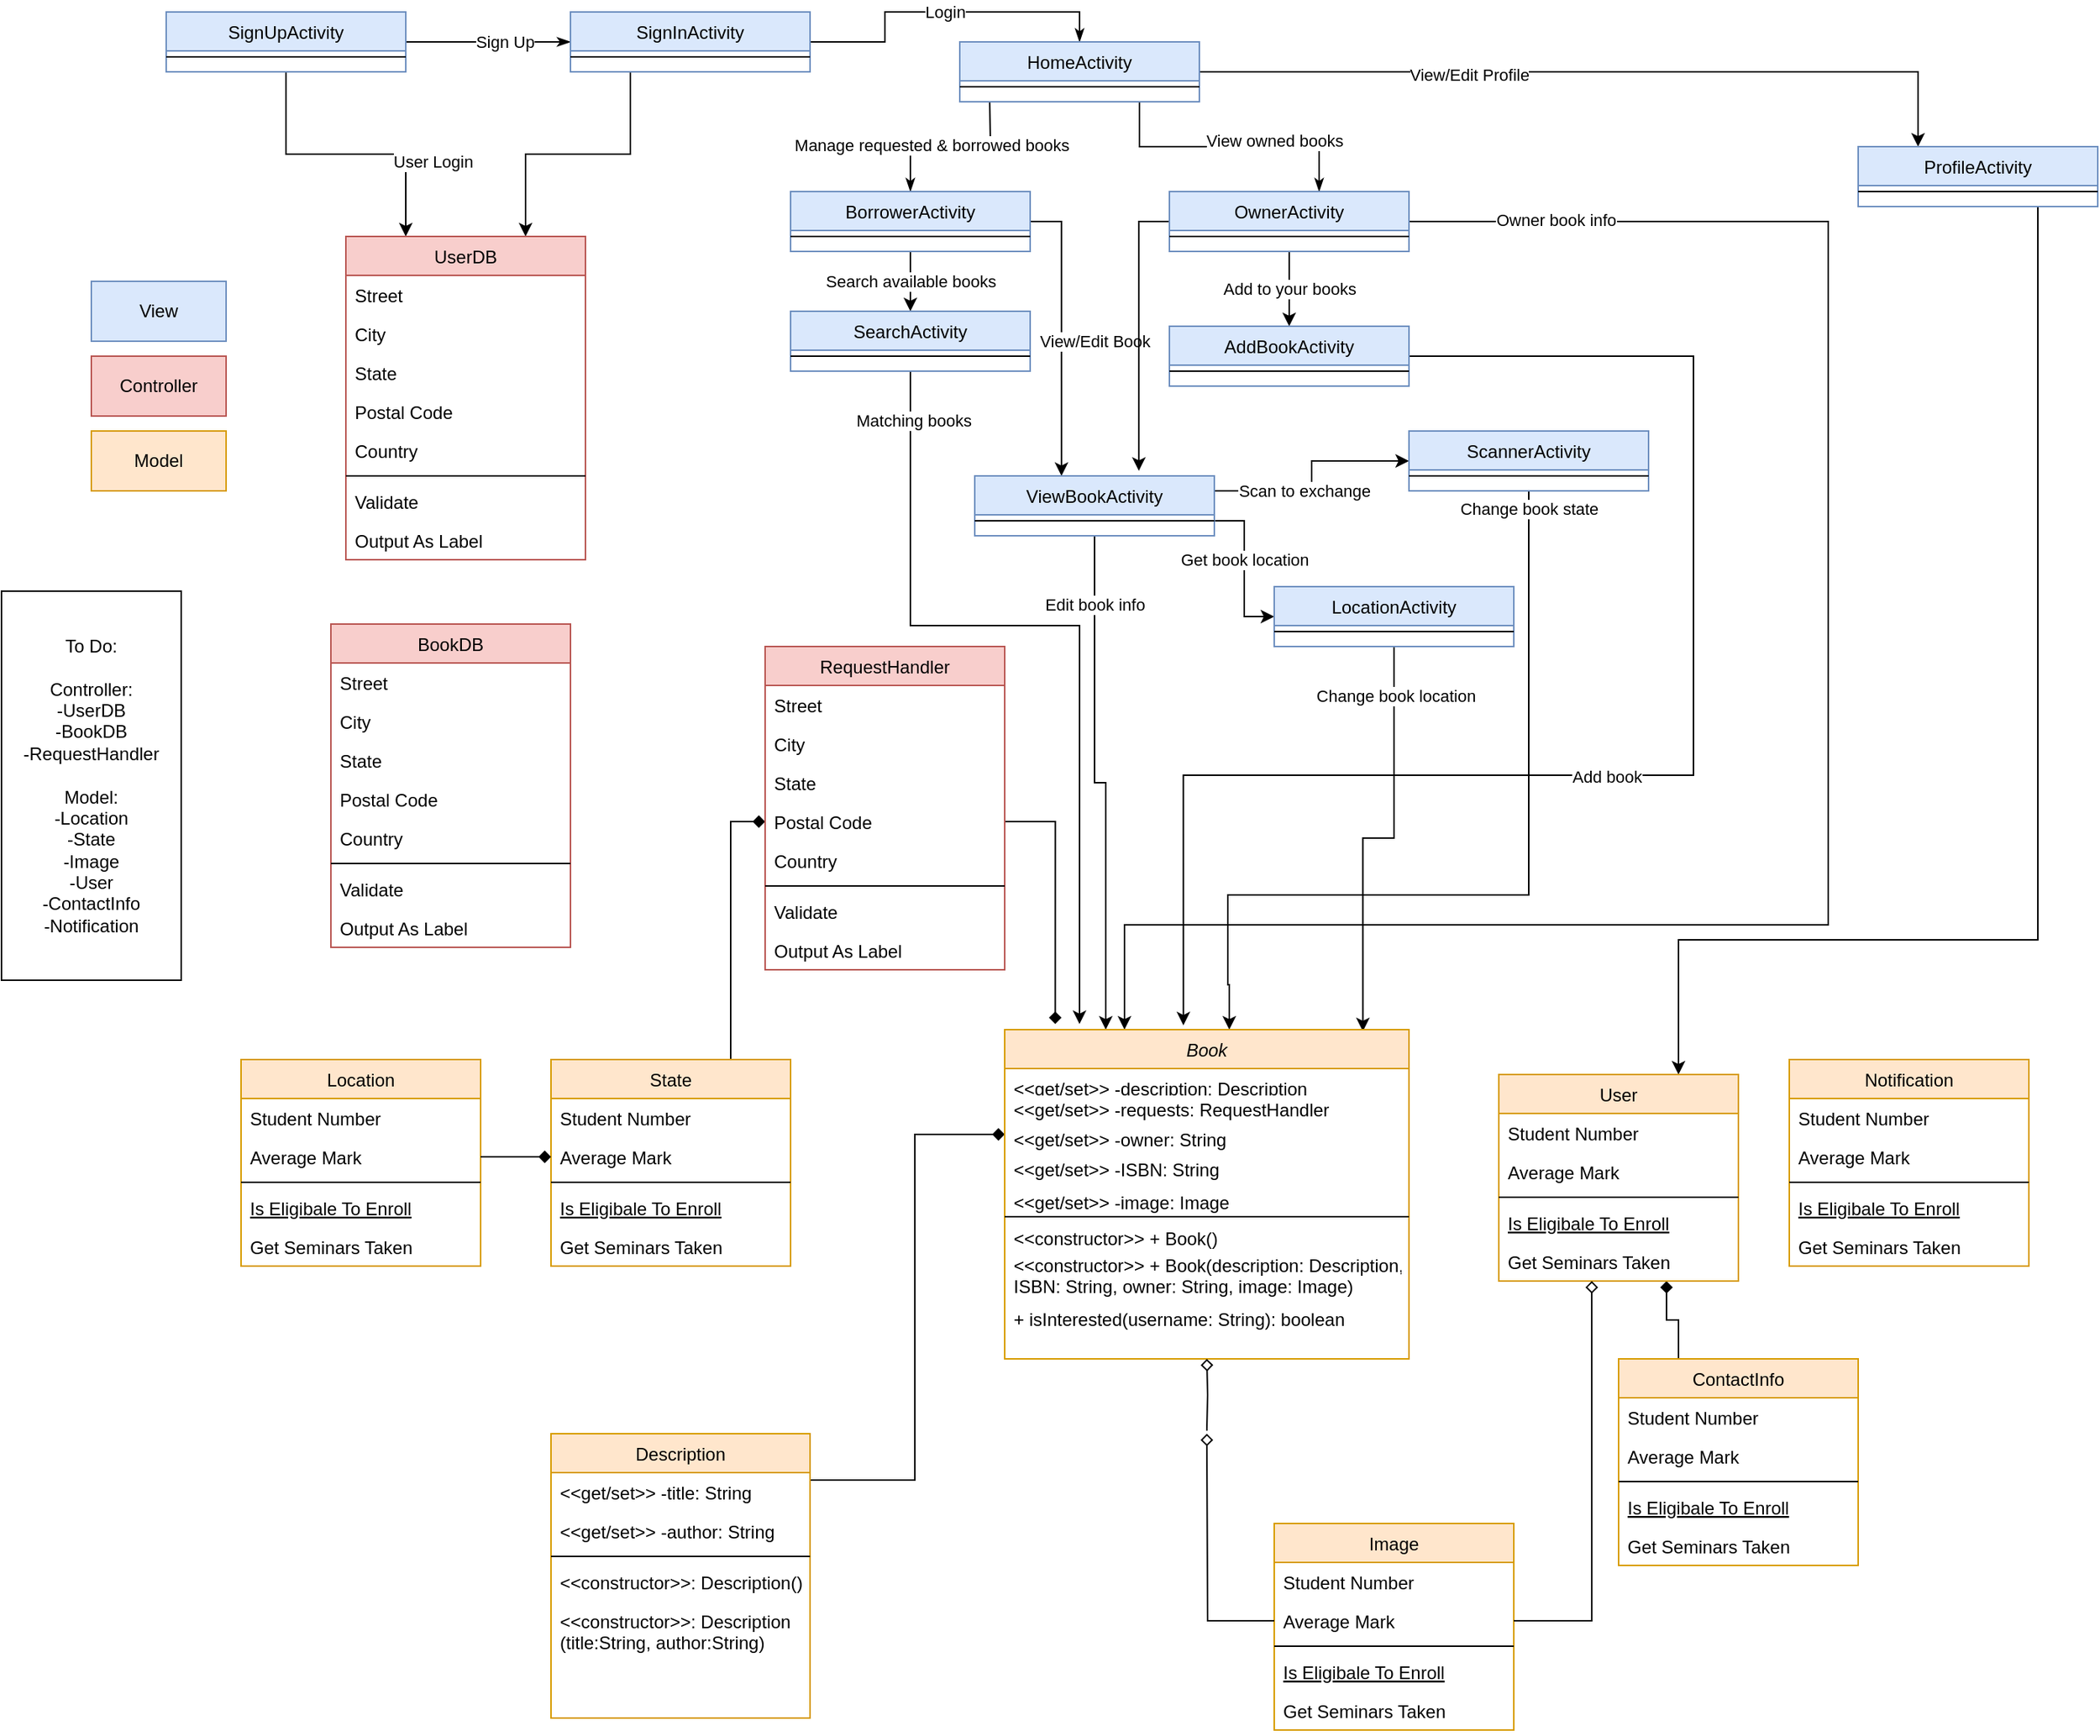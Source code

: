 <mxfile version="13.8.0" type="github">
  <diagram id="C5RBs43oDa-KdzZeNtuy" name="Page-1">
    <mxGraphModel dx="2858" dy="2312" grid="1" gridSize="10" guides="1" tooltips="1" connect="1" arrows="1" fold="1" page="1" pageScale="1" pageWidth="827" pageHeight="1169" math="0" shadow="0">
      <root>
        <mxCell id="WIyWlLk6GJQsqaUBKTNV-0" />
        <mxCell id="WIyWlLk6GJQsqaUBKTNV-1" parent="WIyWlLk6GJQsqaUBKTNV-0" />
        <mxCell id="hIVEfl4ubrVoWIUagmLy-101" style="edgeStyle=orthogonalEdgeStyle;rounded=0;orthogonalLoop=1;jettySize=auto;html=1;exitX=0.25;exitY=0;exitDx=0;exitDy=0;entryX=0.7;entryY=1;entryDx=0;entryDy=0;startArrow=none;startFill=0;endArrow=diamond;endFill=1;entryPerimeter=0;" parent="WIyWlLk6GJQsqaUBKTNV-1" source="hIVEfl4ubrVoWIUagmLy-77" target="hIVEfl4ubrVoWIUagmLy-54" edge="1">
          <mxGeometry relative="1" as="geometry" />
        </mxCell>
        <mxCell id="hIVEfl4ubrVoWIUagmLy-150" style="edgeStyle=orthogonalEdgeStyle;rounded=0;orthogonalLoop=1;jettySize=auto;html=1;exitX=0.75;exitY=0;exitDx=0;exitDy=0;entryX=0;entryY=0.5;entryDx=0;entryDy=0;startArrow=none;startFill=0;endArrow=diamond;endFill=1;" parent="WIyWlLk6GJQsqaUBKTNV-1" source="hIVEfl4ubrVoWIUagmLy-108" target="hIVEfl4ubrVoWIUagmLy-142" edge="1">
          <mxGeometry relative="1" as="geometry" />
        </mxCell>
        <mxCell id="hIVEfl4ubrVoWIUagmLy-108" value="State" style="swimlane;fontStyle=0;align=center;verticalAlign=top;childLayout=stackLayout;horizontal=1;startSize=26;horizontalStack=0;resizeParent=1;resizeLast=0;collapsible=1;marginBottom=0;rounded=0;shadow=0;strokeWidth=1;fillColor=#ffe6cc;strokeColor=#d79b00;" parent="WIyWlLk6GJQsqaUBKTNV-1" vertex="1">
          <mxGeometry x="-413" y="660" width="160" height="138" as="geometry">
            <mxRectangle x="130" y="380" width="160" height="26" as="alternateBounds" />
          </mxGeometry>
        </mxCell>
        <mxCell id="hIVEfl4ubrVoWIUagmLy-109" value="Student Number" style="text;align=left;verticalAlign=top;spacingLeft=4;spacingRight=4;overflow=hidden;rotatable=0;points=[[0,0.5],[1,0.5]];portConstraint=eastwest;" parent="hIVEfl4ubrVoWIUagmLy-108" vertex="1">
          <mxGeometry y="26" width="160" height="26" as="geometry" />
        </mxCell>
        <mxCell id="hIVEfl4ubrVoWIUagmLy-110" value="Average Mark" style="text;align=left;verticalAlign=top;spacingLeft=4;spacingRight=4;overflow=hidden;rotatable=0;points=[[0,0.5],[1,0.5]];portConstraint=eastwest;rounded=0;shadow=0;html=0;" parent="hIVEfl4ubrVoWIUagmLy-108" vertex="1">
          <mxGeometry y="52" width="160" height="26" as="geometry" />
        </mxCell>
        <mxCell id="hIVEfl4ubrVoWIUagmLy-111" value="" style="line;html=1;strokeWidth=1;align=left;verticalAlign=middle;spacingTop=-1;spacingLeft=3;spacingRight=3;rotatable=0;labelPosition=right;points=[];portConstraint=eastwest;" parent="hIVEfl4ubrVoWIUagmLy-108" vertex="1">
          <mxGeometry y="78" width="160" height="8" as="geometry" />
        </mxCell>
        <mxCell id="hIVEfl4ubrVoWIUagmLy-112" value="Is Eligibale To Enroll" style="text;align=left;verticalAlign=top;spacingLeft=4;spacingRight=4;overflow=hidden;rotatable=0;points=[[0,0.5],[1,0.5]];portConstraint=eastwest;fontStyle=4" parent="hIVEfl4ubrVoWIUagmLy-108" vertex="1">
          <mxGeometry y="86" width="160" height="26" as="geometry" />
        </mxCell>
        <mxCell id="hIVEfl4ubrVoWIUagmLy-113" value="Get Seminars Taken" style="text;align=left;verticalAlign=top;spacingLeft=4;spacingRight=4;overflow=hidden;rotatable=0;points=[[0,0.5],[1,0.5]];portConstraint=eastwest;" parent="hIVEfl4ubrVoWIUagmLy-108" vertex="1">
          <mxGeometry y="112" width="160" height="26" as="geometry" />
        </mxCell>
        <mxCell id="hIVEfl4ubrVoWIUagmLy-114" value="Location" style="swimlane;fontStyle=0;align=center;verticalAlign=top;childLayout=stackLayout;horizontal=1;startSize=26;horizontalStack=0;resizeParent=1;resizeLast=0;collapsible=1;marginBottom=0;rounded=0;shadow=0;strokeWidth=1;fillColor=#ffe6cc;strokeColor=#d79b00;" parent="WIyWlLk6GJQsqaUBKTNV-1" vertex="1">
          <mxGeometry x="-620" y="660" width="160" height="138" as="geometry">
            <mxRectangle x="130" y="380" width="160" height="26" as="alternateBounds" />
          </mxGeometry>
        </mxCell>
        <mxCell id="hIVEfl4ubrVoWIUagmLy-115" value="Student Number" style="text;align=left;verticalAlign=top;spacingLeft=4;spacingRight=4;overflow=hidden;rotatable=0;points=[[0,0.5],[1,0.5]];portConstraint=eastwest;" parent="hIVEfl4ubrVoWIUagmLy-114" vertex="1">
          <mxGeometry y="26" width="160" height="26" as="geometry" />
        </mxCell>
        <mxCell id="hIVEfl4ubrVoWIUagmLy-116" value="Average Mark" style="text;align=left;verticalAlign=top;spacingLeft=4;spacingRight=4;overflow=hidden;rotatable=0;points=[[0,0.5],[1,0.5]];portConstraint=eastwest;rounded=0;shadow=0;html=0;" parent="hIVEfl4ubrVoWIUagmLy-114" vertex="1">
          <mxGeometry y="52" width="160" height="26" as="geometry" />
        </mxCell>
        <mxCell id="hIVEfl4ubrVoWIUagmLy-117" value="" style="line;html=1;strokeWidth=1;align=left;verticalAlign=middle;spacingTop=-1;spacingLeft=3;spacingRight=3;rotatable=0;labelPosition=right;points=[];portConstraint=eastwest;" parent="hIVEfl4ubrVoWIUagmLy-114" vertex="1">
          <mxGeometry y="78" width="160" height="8" as="geometry" />
        </mxCell>
        <mxCell id="hIVEfl4ubrVoWIUagmLy-118" value="Is Eligibale To Enroll" style="text;align=left;verticalAlign=top;spacingLeft=4;spacingRight=4;overflow=hidden;rotatable=0;points=[[0,0.5],[1,0.5]];portConstraint=eastwest;fontStyle=4" parent="hIVEfl4ubrVoWIUagmLy-114" vertex="1">
          <mxGeometry y="86" width="160" height="26" as="geometry" />
        </mxCell>
        <mxCell id="hIVEfl4ubrVoWIUagmLy-119" value="Get Seminars Taken" style="text;align=left;verticalAlign=top;spacingLeft=4;spacingRight=4;overflow=hidden;rotatable=0;points=[[0,0.5],[1,0.5]];portConstraint=eastwest;" parent="hIVEfl4ubrVoWIUagmLy-114" vertex="1">
          <mxGeometry y="112" width="160" height="26" as="geometry" />
        </mxCell>
        <mxCell id="hIVEfl4ubrVoWIUagmLy-151" style="edgeStyle=orthogonalEdgeStyle;rounded=0;orthogonalLoop=1;jettySize=auto;html=1;exitX=1;exitY=0.5;exitDx=0;exitDy=0;entryX=0;entryY=0.5;entryDx=0;entryDy=0;startArrow=none;startFill=0;endArrow=diamond;endFill=1;" parent="WIyWlLk6GJQsqaUBKTNV-1" source="hIVEfl4ubrVoWIUagmLy-116" target="hIVEfl4ubrVoWIUagmLy-110" edge="1">
          <mxGeometry relative="1" as="geometry" />
        </mxCell>
        <mxCell id="hIVEfl4ubrVoWIUagmLy-152" style="edgeStyle=orthogonalEdgeStyle;rounded=0;orthogonalLoop=1;jettySize=auto;html=1;exitX=1;exitY=0.5;exitDx=0;exitDy=0;entryX=0;entryY=0.5;entryDx=0;entryDy=0;startArrow=none;startFill=0;endArrow=diamond;endFill=1;" parent="WIyWlLk6GJQsqaUBKTNV-1" target="zkfFHV4jXpPFQw0GAbJ--3" edge="1">
          <mxGeometry relative="1" as="geometry">
            <mxPoint x="-240" y="941" as="sourcePoint" />
            <Array as="points">
              <mxPoint x="-170" y="941" />
              <mxPoint x="-170" y="710" />
            </Array>
          </mxGeometry>
        </mxCell>
        <mxCell id="hIVEfl4ubrVoWIUagmLy-153" style="edgeStyle=orthogonalEdgeStyle;rounded=0;orthogonalLoop=1;jettySize=auto;html=1;exitX=1;exitY=0.5;exitDx=0;exitDy=0;startArrow=none;startFill=0;endArrow=diamond;endFill=1;entryX=0.125;entryY=-0.017;entryDx=0;entryDy=0;entryPerimeter=0;" parent="WIyWlLk6GJQsqaUBKTNV-1" source="hIVEfl4ubrVoWIUagmLy-142" edge="1" target="zkfFHV4jXpPFQw0GAbJ--0">
          <mxGeometry relative="1" as="geometry">
            <mxPoint x="-70" y="659" as="targetPoint" />
            <Array as="points">
              <mxPoint x="-76" y="501" />
            </Array>
          </mxGeometry>
        </mxCell>
        <mxCell id="hIVEfl4ubrVoWIUagmLy-138" value="RequestHandler" style="swimlane;fontStyle=0;align=center;verticalAlign=top;childLayout=stackLayout;horizontal=1;startSize=26;horizontalStack=0;resizeParent=1;resizeLast=0;collapsible=1;marginBottom=0;rounded=0;shadow=0;strokeWidth=1;fillColor=#f8cecc;strokeColor=#b85450;" parent="WIyWlLk6GJQsqaUBKTNV-1" vertex="1">
          <mxGeometry x="-270" y="384" width="160" height="216" as="geometry">
            <mxRectangle x="550" y="140" width="160" height="26" as="alternateBounds" />
          </mxGeometry>
        </mxCell>
        <mxCell id="hIVEfl4ubrVoWIUagmLy-139" value="Street" style="text;align=left;verticalAlign=top;spacingLeft=4;spacingRight=4;overflow=hidden;rotatable=0;points=[[0,0.5],[1,0.5]];portConstraint=eastwest;" parent="hIVEfl4ubrVoWIUagmLy-138" vertex="1">
          <mxGeometry y="26" width="160" height="26" as="geometry" />
        </mxCell>
        <mxCell id="hIVEfl4ubrVoWIUagmLy-140" value="City" style="text;align=left;verticalAlign=top;spacingLeft=4;spacingRight=4;overflow=hidden;rotatable=0;points=[[0,0.5],[1,0.5]];portConstraint=eastwest;rounded=0;shadow=0;html=0;" parent="hIVEfl4ubrVoWIUagmLy-138" vertex="1">
          <mxGeometry y="52" width="160" height="26" as="geometry" />
        </mxCell>
        <mxCell id="hIVEfl4ubrVoWIUagmLy-141" value="State" style="text;align=left;verticalAlign=top;spacingLeft=4;spacingRight=4;overflow=hidden;rotatable=0;points=[[0,0.5],[1,0.5]];portConstraint=eastwest;rounded=0;shadow=0;html=0;" parent="hIVEfl4ubrVoWIUagmLy-138" vertex="1">
          <mxGeometry y="78" width="160" height="26" as="geometry" />
        </mxCell>
        <mxCell id="hIVEfl4ubrVoWIUagmLy-142" value="Postal Code" style="text;align=left;verticalAlign=top;spacingLeft=4;spacingRight=4;overflow=hidden;rotatable=0;points=[[0,0.5],[1,0.5]];portConstraint=eastwest;rounded=0;shadow=0;html=0;" parent="hIVEfl4ubrVoWIUagmLy-138" vertex="1">
          <mxGeometry y="104" width="160" height="26" as="geometry" />
        </mxCell>
        <mxCell id="hIVEfl4ubrVoWIUagmLy-143" value="Country" style="text;align=left;verticalAlign=top;spacingLeft=4;spacingRight=4;overflow=hidden;rotatable=0;points=[[0,0.5],[1,0.5]];portConstraint=eastwest;rounded=0;shadow=0;html=0;" parent="hIVEfl4ubrVoWIUagmLy-138" vertex="1">
          <mxGeometry y="130" width="160" height="26" as="geometry" />
        </mxCell>
        <mxCell id="hIVEfl4ubrVoWIUagmLy-144" value="" style="line;html=1;strokeWidth=1;align=left;verticalAlign=middle;spacingTop=-1;spacingLeft=3;spacingRight=3;rotatable=0;labelPosition=right;points=[];portConstraint=eastwest;" parent="hIVEfl4ubrVoWIUagmLy-138" vertex="1">
          <mxGeometry y="156" width="160" height="8" as="geometry" />
        </mxCell>
        <mxCell id="hIVEfl4ubrVoWIUagmLy-145" value="Validate" style="text;align=left;verticalAlign=top;spacingLeft=4;spacingRight=4;overflow=hidden;rotatable=0;points=[[0,0.5],[1,0.5]];portConstraint=eastwest;" parent="hIVEfl4ubrVoWIUagmLy-138" vertex="1">
          <mxGeometry y="164" width="160" height="26" as="geometry" />
        </mxCell>
        <mxCell id="hIVEfl4ubrVoWIUagmLy-146" value="Output As Label" style="text;align=left;verticalAlign=top;spacingLeft=4;spacingRight=4;overflow=hidden;rotatable=0;points=[[0,0.5],[1,0.5]];portConstraint=eastwest;" parent="hIVEfl4ubrVoWIUagmLy-138" vertex="1">
          <mxGeometry y="190" width="160" height="26" as="geometry" />
        </mxCell>
        <mxCell id="hIVEfl4ubrVoWIUagmLy-77" value="ContactInfo" style="swimlane;fontStyle=0;align=center;verticalAlign=top;childLayout=stackLayout;horizontal=1;startSize=26;horizontalStack=0;resizeParent=1;resizeLast=0;collapsible=1;marginBottom=0;rounded=0;shadow=0;strokeWidth=1;fillColor=#ffe6cc;strokeColor=#d79b00;" parent="WIyWlLk6GJQsqaUBKTNV-1" vertex="1">
          <mxGeometry x="300" y="860" width="160" height="138" as="geometry">
            <mxRectangle x="130" y="380" width="160" height="26" as="alternateBounds" />
          </mxGeometry>
        </mxCell>
        <mxCell id="hIVEfl4ubrVoWIUagmLy-78" value="Student Number" style="text;align=left;verticalAlign=top;spacingLeft=4;spacingRight=4;overflow=hidden;rotatable=0;points=[[0,0.5],[1,0.5]];portConstraint=eastwest;" parent="hIVEfl4ubrVoWIUagmLy-77" vertex="1">
          <mxGeometry y="26" width="160" height="26" as="geometry" />
        </mxCell>
        <mxCell id="hIVEfl4ubrVoWIUagmLy-79" value="Average Mark" style="text;align=left;verticalAlign=top;spacingLeft=4;spacingRight=4;overflow=hidden;rotatable=0;points=[[0,0.5],[1,0.5]];portConstraint=eastwest;rounded=0;shadow=0;html=0;" parent="hIVEfl4ubrVoWIUagmLy-77" vertex="1">
          <mxGeometry y="52" width="160" height="26" as="geometry" />
        </mxCell>
        <mxCell id="hIVEfl4ubrVoWIUagmLy-80" value="" style="line;html=1;strokeWidth=1;align=left;verticalAlign=middle;spacingTop=-1;spacingLeft=3;spacingRight=3;rotatable=0;labelPosition=right;points=[];portConstraint=eastwest;" parent="hIVEfl4ubrVoWIUagmLy-77" vertex="1">
          <mxGeometry y="78" width="160" height="8" as="geometry" />
        </mxCell>
        <mxCell id="hIVEfl4ubrVoWIUagmLy-81" value="Is Eligibale To Enroll" style="text;align=left;verticalAlign=top;spacingLeft=4;spacingRight=4;overflow=hidden;rotatable=0;points=[[0,0.5],[1,0.5]];portConstraint=eastwest;fontStyle=4" parent="hIVEfl4ubrVoWIUagmLy-77" vertex="1">
          <mxGeometry y="86" width="160" height="26" as="geometry" />
        </mxCell>
        <mxCell id="hIVEfl4ubrVoWIUagmLy-82" value="Get Seminars Taken" style="text;align=left;verticalAlign=top;spacingLeft=4;spacingRight=4;overflow=hidden;rotatable=0;points=[[0,0.5],[1,0.5]];portConstraint=eastwest;" parent="hIVEfl4ubrVoWIUagmLy-77" vertex="1">
          <mxGeometry y="112" width="160" height="26" as="geometry" />
        </mxCell>
        <mxCell id="hIVEfl4ubrVoWIUagmLy-89" value="Notification" style="swimlane;fontStyle=0;align=center;verticalAlign=top;childLayout=stackLayout;horizontal=1;startSize=26;horizontalStack=0;resizeParent=1;resizeLast=0;collapsible=1;marginBottom=0;rounded=0;shadow=0;strokeWidth=1;fillColor=#ffe6cc;strokeColor=#d79b00;" parent="WIyWlLk6GJQsqaUBKTNV-1" vertex="1">
          <mxGeometry x="414" y="660" width="160" height="138" as="geometry">
            <mxRectangle x="130" y="380" width="160" height="26" as="alternateBounds" />
          </mxGeometry>
        </mxCell>
        <mxCell id="hIVEfl4ubrVoWIUagmLy-90" value="Student Number" style="text;align=left;verticalAlign=top;spacingLeft=4;spacingRight=4;overflow=hidden;rotatable=0;points=[[0,0.5],[1,0.5]];portConstraint=eastwest;" parent="hIVEfl4ubrVoWIUagmLy-89" vertex="1">
          <mxGeometry y="26" width="160" height="26" as="geometry" />
        </mxCell>
        <mxCell id="hIVEfl4ubrVoWIUagmLy-91" value="Average Mark" style="text;align=left;verticalAlign=top;spacingLeft=4;spacingRight=4;overflow=hidden;rotatable=0;points=[[0,0.5],[1,0.5]];portConstraint=eastwest;rounded=0;shadow=0;html=0;" parent="hIVEfl4ubrVoWIUagmLy-89" vertex="1">
          <mxGeometry y="52" width="160" height="26" as="geometry" />
        </mxCell>
        <mxCell id="hIVEfl4ubrVoWIUagmLy-92" value="" style="line;html=1;strokeWidth=1;align=left;verticalAlign=middle;spacingTop=-1;spacingLeft=3;spacingRight=3;rotatable=0;labelPosition=right;points=[];portConstraint=eastwest;" parent="hIVEfl4ubrVoWIUagmLy-89" vertex="1">
          <mxGeometry y="78" width="160" height="8" as="geometry" />
        </mxCell>
        <mxCell id="hIVEfl4ubrVoWIUagmLy-93" value="Is Eligibale To Enroll" style="text;align=left;verticalAlign=top;spacingLeft=4;spacingRight=4;overflow=hidden;rotatable=0;points=[[0,0.5],[1,0.5]];portConstraint=eastwest;fontStyle=4" parent="hIVEfl4ubrVoWIUagmLy-89" vertex="1">
          <mxGeometry y="86" width="160" height="26" as="geometry" />
        </mxCell>
        <mxCell id="hIVEfl4ubrVoWIUagmLy-94" value="Get Seminars Taken" style="text;align=left;verticalAlign=top;spacingLeft=4;spacingRight=4;overflow=hidden;rotatable=0;points=[[0,0.5],[1,0.5]];portConstraint=eastwest;" parent="hIVEfl4ubrVoWIUagmLy-89" vertex="1">
          <mxGeometry y="112" width="160" height="26" as="geometry" />
        </mxCell>
        <mxCell id="hIVEfl4ubrVoWIUagmLy-67" value="BookDB" style="swimlane;fontStyle=0;align=center;verticalAlign=top;childLayout=stackLayout;horizontal=1;startSize=26;horizontalStack=0;resizeParent=1;resizeLast=0;collapsible=1;marginBottom=0;rounded=0;shadow=0;strokeWidth=1;fillColor=#f8cecc;strokeColor=#b85450;" parent="WIyWlLk6GJQsqaUBKTNV-1" vertex="1">
          <mxGeometry x="-560" y="369" width="160" height="216" as="geometry">
            <mxRectangle x="550" y="140" width="160" height="26" as="alternateBounds" />
          </mxGeometry>
        </mxCell>
        <mxCell id="hIVEfl4ubrVoWIUagmLy-68" value="Street" style="text;align=left;verticalAlign=top;spacingLeft=4;spacingRight=4;overflow=hidden;rotatable=0;points=[[0,0.5],[1,0.5]];portConstraint=eastwest;" parent="hIVEfl4ubrVoWIUagmLy-67" vertex="1">
          <mxGeometry y="26" width="160" height="26" as="geometry" />
        </mxCell>
        <mxCell id="hIVEfl4ubrVoWIUagmLy-69" value="City" style="text;align=left;verticalAlign=top;spacingLeft=4;spacingRight=4;overflow=hidden;rotatable=0;points=[[0,0.5],[1,0.5]];portConstraint=eastwest;rounded=0;shadow=0;html=0;" parent="hIVEfl4ubrVoWIUagmLy-67" vertex="1">
          <mxGeometry y="52" width="160" height="26" as="geometry" />
        </mxCell>
        <mxCell id="hIVEfl4ubrVoWIUagmLy-70" value="State" style="text;align=left;verticalAlign=top;spacingLeft=4;spacingRight=4;overflow=hidden;rotatable=0;points=[[0,0.5],[1,0.5]];portConstraint=eastwest;rounded=0;shadow=0;html=0;" parent="hIVEfl4ubrVoWIUagmLy-67" vertex="1">
          <mxGeometry y="78" width="160" height="26" as="geometry" />
        </mxCell>
        <mxCell id="hIVEfl4ubrVoWIUagmLy-71" value="Postal Code" style="text;align=left;verticalAlign=top;spacingLeft=4;spacingRight=4;overflow=hidden;rotatable=0;points=[[0,0.5],[1,0.5]];portConstraint=eastwest;rounded=0;shadow=0;html=0;" parent="hIVEfl4ubrVoWIUagmLy-67" vertex="1">
          <mxGeometry y="104" width="160" height="26" as="geometry" />
        </mxCell>
        <mxCell id="hIVEfl4ubrVoWIUagmLy-72" value="Country" style="text;align=left;verticalAlign=top;spacingLeft=4;spacingRight=4;overflow=hidden;rotatable=0;points=[[0,0.5],[1,0.5]];portConstraint=eastwest;rounded=0;shadow=0;html=0;" parent="hIVEfl4ubrVoWIUagmLy-67" vertex="1">
          <mxGeometry y="130" width="160" height="26" as="geometry" />
        </mxCell>
        <mxCell id="hIVEfl4ubrVoWIUagmLy-73" value="" style="line;html=1;strokeWidth=1;align=left;verticalAlign=middle;spacingTop=-1;spacingLeft=3;spacingRight=3;rotatable=0;labelPosition=right;points=[];portConstraint=eastwest;" parent="hIVEfl4ubrVoWIUagmLy-67" vertex="1">
          <mxGeometry y="156" width="160" height="8" as="geometry" />
        </mxCell>
        <mxCell id="hIVEfl4ubrVoWIUagmLy-74" value="Validate" style="text;align=left;verticalAlign=top;spacingLeft=4;spacingRight=4;overflow=hidden;rotatable=0;points=[[0,0.5],[1,0.5]];portConstraint=eastwest;" parent="hIVEfl4ubrVoWIUagmLy-67" vertex="1">
          <mxGeometry y="164" width="160" height="26" as="geometry" />
        </mxCell>
        <mxCell id="hIVEfl4ubrVoWIUagmLy-75" value="Output As Label" style="text;align=left;verticalAlign=top;spacingLeft=4;spacingRight=4;overflow=hidden;rotatable=0;points=[[0,0.5],[1,0.5]];portConstraint=eastwest;" parent="hIVEfl4ubrVoWIUagmLy-67" vertex="1">
          <mxGeometry y="190" width="160" height="26" as="geometry" />
        </mxCell>
        <mxCell id="hIVEfl4ubrVoWIUagmLy-154" style="edgeStyle=orthogonalEdgeStyle;rounded=0;orthogonalLoop=1;jettySize=auto;html=1;exitX=1;exitY=0.5;exitDx=0;exitDy=0;entryX=0;entryY=0.5;entryDx=0;entryDy=0;startArrow=none;startFill=0;endArrow=classicThin;endFill=1;metaEdit=0;" parent="WIyWlLk6GJQsqaUBKTNV-1" source="hIVEfl4ubrVoWIUagmLy-0" target="hIVEfl4ubrVoWIUagmLy-3" edge="1">
          <mxGeometry relative="1" as="geometry">
            <Array as="points">
              <mxPoint x="-480" y="-20" />
              <mxPoint x="-480" y="-20" />
            </Array>
          </mxGeometry>
        </mxCell>
        <mxCell id="hIVEfl4ubrVoWIUagmLy-157" value="Sign Up" style="edgeLabel;html=1;align=center;verticalAlign=middle;resizable=0;points=[];" parent="hIVEfl4ubrVoWIUagmLy-154" vertex="1" connectable="0">
          <mxGeometry x="0.2" relative="1" as="geometry">
            <mxPoint as="offset" />
          </mxGeometry>
        </mxCell>
        <mxCell id="LVkQKVmJB5QR7Muf_GGr-21" style="edgeStyle=orthogonalEdgeStyle;rounded=0;orthogonalLoop=1;jettySize=auto;html=1;exitX=0.5;exitY=1;exitDx=0;exitDy=0;entryX=0.25;entryY=0;entryDx=0;entryDy=0;" edge="1" parent="WIyWlLk6GJQsqaUBKTNV-1" source="hIVEfl4ubrVoWIUagmLy-0" target="hIVEfl4ubrVoWIUagmLy-120">
          <mxGeometry relative="1" as="geometry" />
        </mxCell>
        <mxCell id="hIVEfl4ubrVoWIUagmLy-0" value="SignUpActivity" style="swimlane;fontStyle=0;align=center;verticalAlign=top;childLayout=stackLayout;horizontal=1;startSize=26;horizontalStack=0;resizeParent=1;resizeLast=0;collapsible=1;marginBottom=0;rounded=0;shadow=0;strokeWidth=1;fillColor=#dae8fc;strokeColor=#6c8ebf;" parent="WIyWlLk6GJQsqaUBKTNV-1" vertex="1">
          <mxGeometry x="-670" y="-40" width="160" height="40" as="geometry">
            <mxRectangle x="340" y="380" width="170" height="26" as="alternateBounds" />
          </mxGeometry>
        </mxCell>
        <mxCell id="hIVEfl4ubrVoWIUagmLy-2" value="" style="line;html=1;strokeWidth=1;align=left;verticalAlign=middle;spacingTop=-1;spacingLeft=3;spacingRight=3;rotatable=0;labelPosition=right;points=[];portConstraint=eastwest;" parent="hIVEfl4ubrVoWIUagmLy-0" vertex="1">
          <mxGeometry y="26" width="160" height="8" as="geometry" />
        </mxCell>
        <mxCell id="hIVEfl4ubrVoWIUagmLy-159" style="edgeStyle=orthogonalEdgeStyle;rounded=0;orthogonalLoop=1;jettySize=auto;html=1;entryX=0.5;entryY=0;entryDx=0;entryDy=0;startArrow=none;startFill=0;endArrow=classicThin;endFill=1;" parent="WIyWlLk6GJQsqaUBKTNV-1" target="hIVEfl4ubrVoWIUagmLy-15" edge="1">
          <mxGeometry relative="1" as="geometry">
            <mxPoint x="-120" y="20" as="sourcePoint" />
          </mxGeometry>
        </mxCell>
        <mxCell id="hIVEfl4ubrVoWIUagmLy-160" value="Manage requested &amp;amp; borrowed books" style="edgeLabel;html=1;align=center;verticalAlign=middle;resizable=0;points=[];" parent="hIVEfl4ubrVoWIUagmLy-159" vertex="1" connectable="0">
          <mxGeometry x="0.239" y="-2" relative="1" as="geometry">
            <mxPoint as="offset" />
          </mxGeometry>
        </mxCell>
        <mxCell id="hIVEfl4ubrVoWIUagmLy-161" style="edgeStyle=orthogonalEdgeStyle;rounded=0;orthogonalLoop=1;jettySize=auto;html=1;exitX=0.75;exitY=1;exitDx=0;exitDy=0;entryX=0.625;entryY=0;entryDx=0;entryDy=0;entryPerimeter=0;startArrow=none;startFill=0;endArrow=classicThin;endFill=1;" parent="WIyWlLk6GJQsqaUBKTNV-1" source="hIVEfl4ubrVoWIUagmLy-155" target="hIVEfl4ubrVoWIUagmLy-13" edge="1">
          <mxGeometry relative="1" as="geometry" />
        </mxCell>
        <mxCell id="hIVEfl4ubrVoWIUagmLy-163" value="View owned books" style="edgeLabel;html=1;align=center;verticalAlign=middle;resizable=0;points=[];" parent="hIVEfl4ubrVoWIUagmLy-161" vertex="1" connectable="0">
          <mxGeometry x="0.333" y="4" relative="1" as="geometry">
            <mxPoint as="offset" />
          </mxGeometry>
        </mxCell>
        <mxCell id="LVkQKVmJB5QR7Muf_GGr-6" value="Search available books" style="edgeStyle=orthogonalEdgeStyle;rounded=0;orthogonalLoop=1;jettySize=auto;html=1;exitX=0.5;exitY=1;exitDx=0;exitDy=0;entryX=0.5;entryY=0;entryDx=0;entryDy=0;" edge="1" parent="WIyWlLk6GJQsqaUBKTNV-1" source="hIVEfl4ubrVoWIUagmLy-15" target="hIVEfl4ubrVoWIUagmLy-9">
          <mxGeometry relative="1" as="geometry" />
        </mxCell>
        <mxCell id="LVkQKVmJB5QR7Muf_GGr-9" style="edgeStyle=orthogonalEdgeStyle;rounded=0;orthogonalLoop=1;jettySize=auto;html=1;exitX=1;exitY=0.5;exitDx=0;exitDy=0;entryX=0.362;entryY=0.001;entryDx=0;entryDy=0;entryPerimeter=0;" edge="1" parent="WIyWlLk6GJQsqaUBKTNV-1" source="hIVEfl4ubrVoWIUagmLy-15" target="hIVEfl4ubrVoWIUagmLy-11">
          <mxGeometry relative="1" as="geometry" />
        </mxCell>
        <mxCell id="LVkQKVmJB5QR7Muf_GGr-12" value="View/Edit Book" style="edgeLabel;html=1;align=center;verticalAlign=middle;resizable=0;points=[];" vertex="1" connectable="0" parent="LVkQKVmJB5QR7Muf_GGr-9">
          <mxGeometry x="0.01" y="1" relative="1" as="geometry">
            <mxPoint x="21.07" y="4.34" as="offset" />
          </mxGeometry>
        </mxCell>
        <mxCell id="hIVEfl4ubrVoWIUagmLy-15" value="BorrowerActivity" style="swimlane;fontStyle=0;align=center;verticalAlign=top;childLayout=stackLayout;horizontal=1;startSize=26;horizontalStack=0;resizeParent=1;resizeLast=0;collapsible=1;marginBottom=0;rounded=0;shadow=0;strokeWidth=1;fillColor=#dae8fc;strokeColor=#6c8ebf;" parent="WIyWlLk6GJQsqaUBKTNV-1" vertex="1">
          <mxGeometry x="-253" y="80" width="160" height="40" as="geometry">
            <mxRectangle x="340" y="380" width="170" height="26" as="alternateBounds" />
          </mxGeometry>
        </mxCell>
        <mxCell id="hIVEfl4ubrVoWIUagmLy-16" value="" style="line;html=1;strokeWidth=1;align=left;verticalAlign=middle;spacingTop=-1;spacingLeft=3;spacingRight=3;rotatable=0;labelPosition=right;points=[];portConstraint=eastwest;" parent="hIVEfl4ubrVoWIUagmLy-15" vertex="1">
          <mxGeometry y="26" width="160" height="8" as="geometry" />
        </mxCell>
        <mxCell id="hIVEfl4ubrVoWIUagmLy-158" value="Login" style="edgeStyle=orthogonalEdgeStyle;rounded=0;orthogonalLoop=1;jettySize=auto;html=1;exitX=1;exitY=0.5;exitDx=0;exitDy=0;entryX=0.5;entryY=0;entryDx=0;entryDy=0;startArrow=none;startFill=0;endArrow=classicThin;endFill=1;" parent="WIyWlLk6GJQsqaUBKTNV-1" source="hIVEfl4ubrVoWIUagmLy-3" target="hIVEfl4ubrVoWIUagmLy-155" edge="1">
          <mxGeometry relative="1" as="geometry" />
        </mxCell>
        <mxCell id="LVkQKVmJB5QR7Muf_GGr-22" style="edgeStyle=orthogonalEdgeStyle;rounded=0;orthogonalLoop=1;jettySize=auto;html=1;exitX=0.25;exitY=1;exitDx=0;exitDy=0;entryX=0.75;entryY=0;entryDx=0;entryDy=0;" edge="1" parent="WIyWlLk6GJQsqaUBKTNV-1" source="hIVEfl4ubrVoWIUagmLy-3" target="hIVEfl4ubrVoWIUagmLy-120">
          <mxGeometry relative="1" as="geometry" />
        </mxCell>
        <mxCell id="LVkQKVmJB5QR7Muf_GGr-23" value="User Login" style="edgeLabel;html=1;align=center;verticalAlign=middle;resizable=0;points=[];" vertex="1" connectable="0" parent="LVkQKVmJB5QR7Muf_GGr-22">
          <mxGeometry x="0.261" relative="1" as="geometry">
            <mxPoint x="-73.97" y="5" as="offset" />
          </mxGeometry>
        </mxCell>
        <mxCell id="hIVEfl4ubrVoWIUagmLy-3" value="SignInActivity" style="swimlane;fontStyle=0;align=center;verticalAlign=top;childLayout=stackLayout;horizontal=1;startSize=26;horizontalStack=0;resizeParent=1;resizeLast=0;collapsible=1;marginBottom=0;rounded=0;shadow=0;strokeWidth=1;fillColor=#dae8fc;strokeColor=#6c8ebf;" parent="WIyWlLk6GJQsqaUBKTNV-1" vertex="1">
          <mxGeometry x="-400" y="-40" width="160" height="40" as="geometry">
            <mxRectangle x="340" y="380" width="170" height="26" as="alternateBounds" />
          </mxGeometry>
        </mxCell>
        <mxCell id="hIVEfl4ubrVoWIUagmLy-4" value="" style="line;html=1;strokeWidth=1;align=left;verticalAlign=middle;spacingTop=-1;spacingLeft=3;spacingRight=3;rotatable=0;labelPosition=right;points=[];portConstraint=eastwest;" parent="hIVEfl4ubrVoWIUagmLy-3" vertex="1">
          <mxGeometry y="26" width="160" height="8" as="geometry" />
        </mxCell>
        <mxCell id="LVkQKVmJB5QR7Muf_GGr-7" value="Add to your books" style="edgeStyle=orthogonalEdgeStyle;rounded=0;orthogonalLoop=1;jettySize=auto;html=1;exitX=0.5;exitY=1;exitDx=0;exitDy=0;entryX=0.5;entryY=0;entryDx=0;entryDy=0;" edge="1" parent="WIyWlLk6GJQsqaUBKTNV-1" source="hIVEfl4ubrVoWIUagmLy-13" target="hIVEfl4ubrVoWIUagmLy-7">
          <mxGeometry relative="1" as="geometry" />
        </mxCell>
        <mxCell id="LVkQKVmJB5QR7Muf_GGr-10" style="edgeStyle=orthogonalEdgeStyle;rounded=0;orthogonalLoop=1;jettySize=auto;html=1;exitX=0;exitY=0.5;exitDx=0;exitDy=0;entryX=0.685;entryY=-0.085;entryDx=0;entryDy=0;entryPerimeter=0;" edge="1" parent="WIyWlLk6GJQsqaUBKTNV-1" source="hIVEfl4ubrVoWIUagmLy-13" target="hIVEfl4ubrVoWIUagmLy-11">
          <mxGeometry relative="1" as="geometry" />
        </mxCell>
        <mxCell id="LVkQKVmJB5QR7Muf_GGr-43" style="edgeStyle=orthogonalEdgeStyle;rounded=0;orthogonalLoop=1;jettySize=auto;html=1;exitX=1;exitY=0.5;exitDx=0;exitDy=0;" edge="1" parent="WIyWlLk6GJQsqaUBKTNV-1" source="hIVEfl4ubrVoWIUagmLy-13" target="zkfFHV4jXpPFQw0GAbJ--0">
          <mxGeometry relative="1" as="geometry">
            <Array as="points">
              <mxPoint x="440" y="100" />
              <mxPoint x="440" y="570" />
              <mxPoint x="-30" y="570" />
            </Array>
          </mxGeometry>
        </mxCell>
        <mxCell id="LVkQKVmJB5QR7Muf_GGr-44" value="Owner book info" style="edgeLabel;html=1;align=center;verticalAlign=middle;resizable=0;points=[];" vertex="1" connectable="0" parent="LVkQKVmJB5QR7Muf_GGr-43">
          <mxGeometry x="-0.849" y="1" relative="1" as="geometry">
            <mxPoint as="offset" />
          </mxGeometry>
        </mxCell>
        <mxCell id="hIVEfl4ubrVoWIUagmLy-13" value="OwnerActivity" style="swimlane;fontStyle=0;align=center;verticalAlign=top;childLayout=stackLayout;horizontal=1;startSize=26;horizontalStack=0;resizeParent=1;resizeLast=0;collapsible=1;marginBottom=0;rounded=0;shadow=0;strokeWidth=1;fillColor=#dae8fc;strokeColor=#6c8ebf;" parent="WIyWlLk6GJQsqaUBKTNV-1" vertex="1">
          <mxGeometry y="80" width="160" height="40" as="geometry">
            <mxRectangle x="340" y="380" width="170" height="26" as="alternateBounds" />
          </mxGeometry>
        </mxCell>
        <mxCell id="hIVEfl4ubrVoWIUagmLy-14" value="" style="line;html=1;strokeWidth=1;align=left;verticalAlign=middle;spacingTop=-1;spacingLeft=3;spacingRight=3;rotatable=0;labelPosition=right;points=[];portConstraint=eastwest;" parent="hIVEfl4ubrVoWIUagmLy-13" vertex="1">
          <mxGeometry y="26" width="160" height="8" as="geometry" />
        </mxCell>
        <mxCell id="LVkQKVmJB5QR7Muf_GGr-33" style="edgeStyle=orthogonalEdgeStyle;rounded=0;orthogonalLoop=1;jettySize=auto;html=1;exitX=0.5;exitY=1;exitDx=0;exitDy=0;entryX=0.185;entryY=-0.017;entryDx=0;entryDy=0;entryPerimeter=0;" edge="1" parent="WIyWlLk6GJQsqaUBKTNV-1" source="hIVEfl4ubrVoWIUagmLy-9" target="zkfFHV4jXpPFQw0GAbJ--0">
          <mxGeometry relative="1" as="geometry">
            <Array as="points">
              <mxPoint x="-173" y="370" />
              <mxPoint x="-60" y="370" />
            </Array>
          </mxGeometry>
        </mxCell>
        <mxCell id="LVkQKVmJB5QR7Muf_GGr-34" value="Matching books" style="edgeLabel;html=1;align=center;verticalAlign=middle;resizable=0;points=[];" vertex="1" connectable="0" parent="LVkQKVmJB5QR7Muf_GGr-33">
          <mxGeometry x="-0.881" y="2" relative="1" as="geometry">
            <mxPoint as="offset" />
          </mxGeometry>
        </mxCell>
        <mxCell id="hIVEfl4ubrVoWIUagmLy-9" value="SearchActivity" style="swimlane;fontStyle=0;align=center;verticalAlign=top;childLayout=stackLayout;horizontal=1;startSize=26;horizontalStack=0;resizeParent=1;resizeLast=0;collapsible=1;marginBottom=0;rounded=0;shadow=0;strokeWidth=1;fillColor=#dae8fc;strokeColor=#6c8ebf;" parent="WIyWlLk6GJQsqaUBKTNV-1" vertex="1">
          <mxGeometry x="-253" y="160" width="160" height="40" as="geometry">
            <mxRectangle x="340" y="380" width="170" height="26" as="alternateBounds" />
          </mxGeometry>
        </mxCell>
        <mxCell id="hIVEfl4ubrVoWIUagmLy-10" value="" style="line;html=1;strokeWidth=1;align=left;verticalAlign=middle;spacingTop=-1;spacingLeft=3;spacingRight=3;rotatable=0;labelPosition=right;points=[];portConstraint=eastwest;" parent="hIVEfl4ubrVoWIUagmLy-9" vertex="1">
          <mxGeometry y="26" width="160" height="8" as="geometry" />
        </mxCell>
        <mxCell id="LVkQKVmJB5QR7Muf_GGr-39" style="edgeStyle=orthogonalEdgeStyle;rounded=0;orthogonalLoop=1;jettySize=auto;html=1;exitX=1;exitY=0.5;exitDx=0;exitDy=0;entryX=0.442;entryY=-0.013;entryDx=0;entryDy=0;entryPerimeter=0;" edge="1" parent="WIyWlLk6GJQsqaUBKTNV-1" source="hIVEfl4ubrVoWIUagmLy-7" target="zkfFHV4jXpPFQw0GAbJ--0">
          <mxGeometry relative="1" as="geometry">
            <Array as="points">
              <mxPoint x="350" y="190" />
              <mxPoint x="350" y="470" />
              <mxPoint x="9" y="470" />
            </Array>
          </mxGeometry>
        </mxCell>
        <mxCell id="LVkQKVmJB5QR7Muf_GGr-41" value="Add book" style="edgeLabel;html=1;align=center;verticalAlign=middle;resizable=0;points=[];" vertex="1" connectable="0" parent="LVkQKVmJB5QR7Muf_GGr-39">
          <mxGeometry x="0.081" y="1" relative="1" as="geometry">
            <mxPoint as="offset" />
          </mxGeometry>
        </mxCell>
        <mxCell id="hIVEfl4ubrVoWIUagmLy-7" value="AddBookActivity" style="swimlane;fontStyle=0;align=center;verticalAlign=top;childLayout=stackLayout;horizontal=1;startSize=26;horizontalStack=0;resizeParent=1;resizeLast=0;collapsible=1;marginBottom=0;rounded=0;shadow=0;strokeWidth=1;fillColor=#dae8fc;strokeColor=#6c8ebf;" parent="WIyWlLk6GJQsqaUBKTNV-1" vertex="1">
          <mxGeometry y="170" width="160" height="40" as="geometry">
            <mxRectangle x="340" y="380" width="170" height="26" as="alternateBounds" />
          </mxGeometry>
        </mxCell>
        <mxCell id="hIVEfl4ubrVoWIUagmLy-8" value="" style="line;html=1;strokeWidth=1;align=left;verticalAlign=middle;spacingTop=-1;spacingLeft=3;spacingRight=3;rotatable=0;labelPosition=right;points=[];portConstraint=eastwest;" parent="hIVEfl4ubrVoWIUagmLy-7" vertex="1">
          <mxGeometry y="26" width="160" height="8" as="geometry" />
        </mxCell>
        <mxCell id="LVkQKVmJB5QR7Muf_GGr-13" style="edgeStyle=orthogonalEdgeStyle;rounded=0;orthogonalLoop=1;jettySize=auto;html=1;exitX=1;exitY=0.25;exitDx=0;exitDy=0;entryX=0;entryY=0.5;entryDx=0;entryDy=0;" edge="1" parent="WIyWlLk6GJQsqaUBKTNV-1" source="hIVEfl4ubrVoWIUagmLy-11" target="hIVEfl4ubrVoWIUagmLy-19">
          <mxGeometry relative="1" as="geometry" />
        </mxCell>
        <mxCell id="LVkQKVmJB5QR7Muf_GGr-15" value="Scan to exchange" style="edgeLabel;html=1;align=center;verticalAlign=middle;resizable=0;points=[];" vertex="1" connectable="0" parent="LVkQKVmJB5QR7Muf_GGr-13">
          <mxGeometry x="-0.449" relative="1" as="geometry">
            <mxPoint x="18.62" y="-0.02" as="offset" />
          </mxGeometry>
        </mxCell>
        <mxCell id="LVkQKVmJB5QR7Muf_GGr-16" style="edgeStyle=orthogonalEdgeStyle;rounded=0;orthogonalLoop=1;jettySize=auto;html=1;exitX=1;exitY=0.75;exitDx=0;exitDy=0;entryX=0;entryY=0.5;entryDx=0;entryDy=0;" edge="1" parent="WIyWlLk6GJQsqaUBKTNV-1" source="hIVEfl4ubrVoWIUagmLy-11" target="hIVEfl4ubrVoWIUagmLy-5">
          <mxGeometry relative="1" as="geometry" />
        </mxCell>
        <mxCell id="LVkQKVmJB5QR7Muf_GGr-17" value="Get book location" style="edgeLabel;html=1;align=center;verticalAlign=middle;resizable=0;points=[];" vertex="1" connectable="0" parent="LVkQKVmJB5QR7Muf_GGr-16">
          <mxGeometry x="0.228" y="-3" relative="1" as="geometry">
            <mxPoint x="3" y="-18.17" as="offset" />
          </mxGeometry>
        </mxCell>
        <mxCell id="LVkQKVmJB5QR7Muf_GGr-31" style="edgeStyle=orthogonalEdgeStyle;rounded=0;orthogonalLoop=1;jettySize=auto;html=1;exitX=0.5;exitY=1;exitDx=0;exitDy=0;entryX=0.25;entryY=0;entryDx=0;entryDy=0;" edge="1" parent="WIyWlLk6GJQsqaUBKTNV-1" source="hIVEfl4ubrVoWIUagmLy-11" target="zkfFHV4jXpPFQw0GAbJ--0">
          <mxGeometry relative="1" as="geometry" />
        </mxCell>
        <mxCell id="LVkQKVmJB5QR7Muf_GGr-32" value="Edit book info" style="edgeLabel;html=1;align=center;verticalAlign=middle;resizable=0;points=[];" vertex="1" connectable="0" parent="LVkQKVmJB5QR7Muf_GGr-31">
          <mxGeometry x="-0.731" relative="1" as="geometry">
            <mxPoint as="offset" />
          </mxGeometry>
        </mxCell>
        <mxCell id="hIVEfl4ubrVoWIUagmLy-11" value="ViewBookActivity" style="swimlane;fontStyle=0;align=center;verticalAlign=top;childLayout=stackLayout;horizontal=1;startSize=26;horizontalStack=0;resizeParent=1;resizeLast=0;collapsible=1;marginBottom=0;rounded=0;shadow=0;strokeWidth=1;fillColor=#dae8fc;strokeColor=#6c8ebf;" parent="WIyWlLk6GJQsqaUBKTNV-1" vertex="1">
          <mxGeometry x="-130" y="270" width="160" height="40" as="geometry">
            <mxRectangle x="340" y="380" width="170" height="26" as="alternateBounds" />
          </mxGeometry>
        </mxCell>
        <mxCell id="hIVEfl4ubrVoWIUagmLy-12" value="" style="line;html=1;strokeWidth=1;align=left;verticalAlign=middle;spacingTop=-1;spacingLeft=3;spacingRight=3;rotatable=0;labelPosition=right;points=[];portConstraint=eastwest;" parent="hIVEfl4ubrVoWIUagmLy-11" vertex="1">
          <mxGeometry y="26" width="160" height="8" as="geometry" />
        </mxCell>
        <mxCell id="LVkQKVmJB5QR7Muf_GGr-24" style="edgeStyle=orthogonalEdgeStyle;rounded=0;orthogonalLoop=1;jettySize=auto;html=1;exitX=1;exitY=0.5;exitDx=0;exitDy=0;entryX=0.25;entryY=0;entryDx=0;entryDy=0;" edge="1" parent="WIyWlLk6GJQsqaUBKTNV-1" source="hIVEfl4ubrVoWIUagmLy-155" target="hIVEfl4ubrVoWIUagmLy-17">
          <mxGeometry relative="1" as="geometry" />
        </mxCell>
        <mxCell id="LVkQKVmJB5QR7Muf_GGr-27" value="View/Edit Profile" style="edgeLabel;html=1;align=center;verticalAlign=middle;resizable=0;points=[];" vertex="1" connectable="0" parent="LVkQKVmJB5QR7Muf_GGr-24">
          <mxGeometry x="-0.32" y="-2" relative="1" as="geometry">
            <mxPoint as="offset" />
          </mxGeometry>
        </mxCell>
        <mxCell id="hIVEfl4ubrVoWIUagmLy-155" value="HomeActivity" style="swimlane;fontStyle=0;align=center;verticalAlign=top;childLayout=stackLayout;horizontal=1;startSize=26;horizontalStack=0;resizeParent=1;resizeLast=0;collapsible=1;marginBottom=0;rounded=0;shadow=0;strokeWidth=1;fillColor=#dae8fc;strokeColor=#6c8ebf;" parent="WIyWlLk6GJQsqaUBKTNV-1" vertex="1">
          <mxGeometry x="-140" y="-20" width="160" height="40" as="geometry">
            <mxRectangle x="340" y="380" width="170" height="26" as="alternateBounds" />
          </mxGeometry>
        </mxCell>
        <mxCell id="hIVEfl4ubrVoWIUagmLy-156" value="" style="line;html=1;strokeWidth=1;align=left;verticalAlign=middle;spacingTop=-1;spacingLeft=3;spacingRight=3;rotatable=0;labelPosition=right;points=[];portConstraint=eastwest;" parent="hIVEfl4ubrVoWIUagmLy-155" vertex="1">
          <mxGeometry y="26" width="160" height="8" as="geometry" />
        </mxCell>
        <mxCell id="LVkQKVmJB5QR7Muf_GGr-35" style="edgeStyle=orthogonalEdgeStyle;rounded=0;orthogonalLoop=1;jettySize=auto;html=1;exitX=0.75;exitY=1;exitDx=0;exitDy=0;" edge="1" parent="WIyWlLk6GJQsqaUBKTNV-1" source="hIVEfl4ubrVoWIUagmLy-19">
          <mxGeometry relative="1" as="geometry">
            <mxPoint x="40" y="640" as="targetPoint" />
            <Array as="points">
              <mxPoint x="240" y="280" />
              <mxPoint x="240" y="550" />
              <mxPoint x="39" y="550" />
              <mxPoint x="39" y="610" />
              <mxPoint x="40" y="610" />
              <mxPoint x="40" y="637" />
            </Array>
          </mxGeometry>
        </mxCell>
        <mxCell id="LVkQKVmJB5QR7Muf_GGr-36" value="Change book state" style="edgeLabel;html=1;align=center;verticalAlign=middle;resizable=0;points=[];" vertex="1" connectable="0" parent="LVkQKVmJB5QR7Muf_GGr-35">
          <mxGeometry x="-0.828" relative="1" as="geometry">
            <mxPoint as="offset" />
          </mxGeometry>
        </mxCell>
        <mxCell id="hIVEfl4ubrVoWIUagmLy-19" value="ScannerActivity" style="swimlane;fontStyle=0;align=center;verticalAlign=top;childLayout=stackLayout;horizontal=1;startSize=26;horizontalStack=0;resizeParent=1;resizeLast=0;collapsible=1;marginBottom=0;rounded=0;shadow=0;strokeWidth=1;fillColor=#dae8fc;strokeColor=#6c8ebf;" parent="WIyWlLk6GJQsqaUBKTNV-1" vertex="1">
          <mxGeometry x="160" y="240" width="160" height="40" as="geometry">
            <mxRectangle x="340" y="380" width="170" height="26" as="alternateBounds" />
          </mxGeometry>
        </mxCell>
        <mxCell id="hIVEfl4ubrVoWIUagmLy-20" value="" style="line;html=1;strokeWidth=1;align=left;verticalAlign=middle;spacingTop=-1;spacingLeft=3;spacingRight=3;rotatable=0;labelPosition=right;points=[];portConstraint=eastwest;" parent="hIVEfl4ubrVoWIUagmLy-19" vertex="1">
          <mxGeometry y="26" width="160" height="8" as="geometry" />
        </mxCell>
        <mxCell id="LVkQKVmJB5QR7Muf_GGr-30" style="edgeStyle=orthogonalEdgeStyle;rounded=0;orthogonalLoop=1;jettySize=auto;html=1;exitX=0.5;exitY=1;exitDx=0;exitDy=0;entryX=0.886;entryY=0.005;entryDx=0;entryDy=0;entryPerimeter=0;" edge="1" parent="WIyWlLk6GJQsqaUBKTNV-1" source="hIVEfl4ubrVoWIUagmLy-5" target="zkfFHV4jXpPFQw0GAbJ--0">
          <mxGeometry relative="1" as="geometry" />
        </mxCell>
        <mxCell id="LVkQKVmJB5QR7Muf_GGr-37" value="Change book location" style="edgeLabel;html=1;align=center;verticalAlign=middle;resizable=0;points=[];" vertex="1" connectable="0" parent="LVkQKVmJB5QR7Muf_GGr-30">
          <mxGeometry x="-0.762" y="1" relative="1" as="geometry">
            <mxPoint as="offset" />
          </mxGeometry>
        </mxCell>
        <mxCell id="LVkQKVmJB5QR7Muf_GGr-25" style="edgeStyle=orthogonalEdgeStyle;rounded=0;orthogonalLoop=1;jettySize=auto;html=1;exitX=0.75;exitY=1;exitDx=0;exitDy=0;entryX=0.75;entryY=0;entryDx=0;entryDy=0;" edge="1" parent="WIyWlLk6GJQsqaUBKTNV-1" source="hIVEfl4ubrVoWIUagmLy-17" target="hIVEfl4ubrVoWIUagmLy-49">
          <mxGeometry relative="1" as="geometry">
            <mxPoint x="340" y="640" as="targetPoint" />
            <Array as="points">
              <mxPoint x="580" y="580" />
              <mxPoint x="340" y="580" />
            </Array>
          </mxGeometry>
        </mxCell>
        <mxCell id="hIVEfl4ubrVoWIUagmLy-5" value="LocationActivity" style="swimlane;fontStyle=0;align=center;verticalAlign=top;childLayout=stackLayout;horizontal=1;startSize=26;horizontalStack=0;resizeParent=1;resizeLast=0;collapsible=1;marginBottom=0;rounded=0;shadow=0;strokeWidth=1;fillColor=#dae8fc;strokeColor=#6c8ebf;" parent="WIyWlLk6GJQsqaUBKTNV-1" vertex="1">
          <mxGeometry x="70" y="344" width="160" height="40" as="geometry">
            <mxRectangle x="340" y="380" width="170" height="26" as="alternateBounds" />
          </mxGeometry>
        </mxCell>
        <mxCell id="hIVEfl4ubrVoWIUagmLy-6" value="" style="line;html=1;strokeWidth=1;align=left;verticalAlign=middle;spacingTop=-1;spacingLeft=3;spacingRight=3;rotatable=0;labelPosition=right;points=[];portConstraint=eastwest;" parent="hIVEfl4ubrVoWIUagmLy-5" vertex="1">
          <mxGeometry y="26" width="160" height="8" as="geometry" />
        </mxCell>
        <mxCell id="hIVEfl4ubrVoWIUagmLy-17" value="ProfileActivity" style="swimlane;fontStyle=0;align=center;verticalAlign=top;childLayout=stackLayout;horizontal=1;startSize=26;horizontalStack=0;resizeParent=1;resizeLast=0;collapsible=1;marginBottom=0;rounded=0;shadow=0;strokeWidth=1;fillColor=#dae8fc;strokeColor=#6c8ebf;" parent="WIyWlLk6GJQsqaUBKTNV-1" vertex="1">
          <mxGeometry x="460" y="50" width="160" height="40" as="geometry">
            <mxRectangle x="340" y="380" width="170" height="26" as="alternateBounds" />
          </mxGeometry>
        </mxCell>
        <mxCell id="hIVEfl4ubrVoWIUagmLy-18" value="" style="line;html=1;strokeWidth=1;align=left;verticalAlign=middle;spacingTop=-1;spacingLeft=3;spacingRight=3;rotatable=0;labelPosition=right;points=[];portConstraint=eastwest;" parent="hIVEfl4ubrVoWIUagmLy-17" vertex="1">
          <mxGeometry y="26" width="160" height="8" as="geometry" />
        </mxCell>
        <mxCell id="hIVEfl4ubrVoWIUagmLy-83" value="Image" style="swimlane;fontStyle=0;align=center;verticalAlign=top;childLayout=stackLayout;horizontal=1;startSize=26;horizontalStack=0;resizeParent=1;resizeLast=0;collapsible=1;marginBottom=0;rounded=0;shadow=0;strokeWidth=1;fillColor=#ffe6cc;strokeColor=#d79b00;" parent="WIyWlLk6GJQsqaUBKTNV-1" vertex="1">
          <mxGeometry x="70" y="970" width="160" height="138" as="geometry">
            <mxRectangle x="130" y="380" width="160" height="26" as="alternateBounds" />
          </mxGeometry>
        </mxCell>
        <mxCell id="hIVEfl4ubrVoWIUagmLy-84" value="Student Number" style="text;align=left;verticalAlign=top;spacingLeft=4;spacingRight=4;overflow=hidden;rotatable=0;points=[[0,0.5],[1,0.5]];portConstraint=eastwest;" parent="hIVEfl4ubrVoWIUagmLy-83" vertex="1">
          <mxGeometry y="26" width="160" height="26" as="geometry" />
        </mxCell>
        <mxCell id="hIVEfl4ubrVoWIUagmLy-85" value="Average Mark" style="text;align=left;verticalAlign=top;spacingLeft=4;spacingRight=4;overflow=hidden;rotatable=0;points=[[0,0.5],[1,0.5]];portConstraint=eastwest;rounded=0;shadow=0;html=0;" parent="hIVEfl4ubrVoWIUagmLy-83" vertex="1">
          <mxGeometry y="52" width="160" height="26" as="geometry" />
        </mxCell>
        <mxCell id="hIVEfl4ubrVoWIUagmLy-86" value="" style="line;html=1;strokeWidth=1;align=left;verticalAlign=middle;spacingTop=-1;spacingLeft=3;spacingRight=3;rotatable=0;labelPosition=right;points=[];portConstraint=eastwest;" parent="hIVEfl4ubrVoWIUagmLy-83" vertex="1">
          <mxGeometry y="78" width="160" height="8" as="geometry" />
        </mxCell>
        <mxCell id="hIVEfl4ubrVoWIUagmLy-87" value="Is Eligibale To Enroll" style="text;align=left;verticalAlign=top;spacingLeft=4;spacingRight=4;overflow=hidden;rotatable=0;points=[[0,0.5],[1,0.5]];portConstraint=eastwest;fontStyle=4" parent="hIVEfl4ubrVoWIUagmLy-83" vertex="1">
          <mxGeometry y="86" width="160" height="26" as="geometry" />
        </mxCell>
        <mxCell id="hIVEfl4ubrVoWIUagmLy-88" value="Get Seminars Taken" style="text;align=left;verticalAlign=top;spacingLeft=4;spacingRight=4;overflow=hidden;rotatable=0;points=[[0,0.5],[1,0.5]];portConstraint=eastwest;" parent="hIVEfl4ubrVoWIUagmLy-83" vertex="1">
          <mxGeometry y="112" width="160" height="26" as="geometry" />
        </mxCell>
        <mxCell id="hIVEfl4ubrVoWIUagmLy-49" value="User" style="swimlane;fontStyle=0;align=center;verticalAlign=top;childLayout=stackLayout;horizontal=1;startSize=26;horizontalStack=0;resizeParent=1;resizeLast=0;collapsible=1;marginBottom=0;rounded=0;shadow=0;strokeWidth=1;fillColor=#ffe6cc;strokeColor=#d79b00;" parent="WIyWlLk6GJQsqaUBKTNV-1" vertex="1">
          <mxGeometry x="220" y="670" width="160" height="138" as="geometry">
            <mxRectangle x="130" y="380" width="160" height="26" as="alternateBounds" />
          </mxGeometry>
        </mxCell>
        <mxCell id="hIVEfl4ubrVoWIUagmLy-50" value="Student Number" style="text;align=left;verticalAlign=top;spacingLeft=4;spacingRight=4;overflow=hidden;rotatable=0;points=[[0,0.5],[1,0.5]];portConstraint=eastwest;" parent="hIVEfl4ubrVoWIUagmLy-49" vertex="1">
          <mxGeometry y="26" width="160" height="26" as="geometry" />
        </mxCell>
        <mxCell id="hIVEfl4ubrVoWIUagmLy-51" value="Average Mark" style="text;align=left;verticalAlign=top;spacingLeft=4;spacingRight=4;overflow=hidden;rotatable=0;points=[[0,0.5],[1,0.5]];portConstraint=eastwest;rounded=0;shadow=0;html=0;" parent="hIVEfl4ubrVoWIUagmLy-49" vertex="1">
          <mxGeometry y="52" width="160" height="26" as="geometry" />
        </mxCell>
        <mxCell id="hIVEfl4ubrVoWIUagmLy-52" value="" style="line;html=1;strokeWidth=1;align=left;verticalAlign=middle;spacingTop=-1;spacingLeft=3;spacingRight=3;rotatable=0;labelPosition=right;points=[];portConstraint=eastwest;" parent="hIVEfl4ubrVoWIUagmLy-49" vertex="1">
          <mxGeometry y="78" width="160" height="8" as="geometry" />
        </mxCell>
        <mxCell id="hIVEfl4ubrVoWIUagmLy-53" value="Is Eligibale To Enroll" style="text;align=left;verticalAlign=top;spacingLeft=4;spacingRight=4;overflow=hidden;rotatable=0;points=[[0,0.5],[1,0.5]];portConstraint=eastwest;fontStyle=4" parent="hIVEfl4ubrVoWIUagmLy-49" vertex="1">
          <mxGeometry y="86" width="160" height="26" as="geometry" />
        </mxCell>
        <mxCell id="hIVEfl4ubrVoWIUagmLy-54" value="Get Seminars Taken" style="text;align=left;verticalAlign=top;spacingLeft=4;spacingRight=4;overflow=hidden;rotatable=0;points=[[0,0.5],[1,0.5]];portConstraint=eastwest;" parent="hIVEfl4ubrVoWIUagmLy-49" vertex="1">
          <mxGeometry y="112" width="160" height="26" as="geometry" />
        </mxCell>
        <mxCell id="zkfFHV4jXpPFQw0GAbJ--0" value="Book" style="swimlane;fontStyle=2;align=center;verticalAlign=top;childLayout=stackLayout;horizontal=1;startSize=26;horizontalStack=0;resizeParent=1;resizeLast=0;collapsible=1;marginBottom=0;rounded=0;shadow=0;strokeWidth=1;fillColor=#ffe6cc;strokeColor=#d79b00;" parent="WIyWlLk6GJQsqaUBKTNV-1" vertex="1">
          <mxGeometry x="-110" y="640" width="270" height="220" as="geometry">
            <mxRectangle x="230" y="140" width="160" height="26" as="alternateBounds" />
          </mxGeometry>
        </mxCell>
        <mxCell id="zkfFHV4jXpPFQw0GAbJ--1" value="&lt;&lt;get/set&gt;&gt; -description: Description" style="text;align=left;verticalAlign=top;spacingLeft=4;spacingRight=4;overflow=hidden;rotatable=0;points=[[0,0.5],[1,0.5]];portConstraint=eastwest;" parent="zkfFHV4jXpPFQw0GAbJ--0" vertex="1">
          <mxGeometry y="26" width="270" height="14" as="geometry" />
        </mxCell>
        <mxCell id="zkfFHV4jXpPFQw0GAbJ--2" value="&lt;&lt;get/set&gt;&gt; -requests: RequestHandler" style="text;align=left;verticalAlign=top;spacingLeft=4;spacingRight=4;overflow=hidden;rotatable=0;points=[[0,0.5],[1,0.5]];portConstraint=eastwest;rounded=0;shadow=0;html=0;" parent="zkfFHV4jXpPFQw0GAbJ--0" vertex="1">
          <mxGeometry y="40" width="270" height="20" as="geometry" />
        </mxCell>
        <mxCell id="zkfFHV4jXpPFQw0GAbJ--3" value="&lt;&lt;get/set&gt;&gt; -owner: String" style="text;align=left;verticalAlign=top;spacingLeft=4;spacingRight=4;overflow=hidden;rotatable=0;points=[[0,0.5],[1,0.5]];portConstraint=eastwest;rounded=0;shadow=0;html=0;" parent="zkfFHV4jXpPFQw0GAbJ--0" vertex="1">
          <mxGeometry y="60" width="270" height="20" as="geometry" />
        </mxCell>
        <mxCell id="zkfFHV4jXpPFQw0GAbJ--5" value="&lt;&lt;get/set&gt;&gt; -ISBN: String" style="text;align=left;verticalAlign=top;spacingLeft=4;spacingRight=4;overflow=hidden;rotatable=0;points=[[0,0.5],[1,0.5]];portConstraint=eastwest;" parent="zkfFHV4jXpPFQw0GAbJ--0" vertex="1">
          <mxGeometry y="80" width="270" height="22" as="geometry" />
        </mxCell>
        <mxCell id="LVkQKVmJB5QR7Muf_GGr-46" value="&lt;&lt;get/set&gt;&gt; -image: Image" style="text;align=left;verticalAlign=top;spacingLeft=4;spacingRight=4;overflow=hidden;rotatable=0;points=[[0,0.5],[1,0.5]];portConstraint=eastwest;" vertex="1" parent="zkfFHV4jXpPFQw0GAbJ--0">
          <mxGeometry y="102" width="270" height="22" as="geometry" />
        </mxCell>
        <mxCell id="zkfFHV4jXpPFQw0GAbJ--4" value="" style="line;html=1;strokeWidth=1;align=left;verticalAlign=middle;spacingTop=-1;spacingLeft=3;spacingRight=3;rotatable=0;labelPosition=right;points=[];portConstraint=eastwest;" parent="zkfFHV4jXpPFQw0GAbJ--0" vertex="1">
          <mxGeometry y="124" width="270" height="2" as="geometry" />
        </mxCell>
        <mxCell id="LVkQKVmJB5QR7Muf_GGr-47" value="&lt;&lt;constructor&gt;&gt; + Book()" style="text;align=left;verticalAlign=top;spacingLeft=4;spacingRight=4;overflow=hidden;rotatable=0;points=[[0,0.5],[1,0.5]];portConstraint=eastwest;" vertex="1" parent="zkfFHV4jXpPFQw0GAbJ--0">
          <mxGeometry y="126" width="270" height="18" as="geometry" />
        </mxCell>
        <mxCell id="LVkQKVmJB5QR7Muf_GGr-50" value="&lt;&lt;constructor&gt;&gt; + Book(description: Description,&#xa;ISBN: String, owner: String, image: Image)" style="text;align=left;verticalAlign=top;spacingLeft=4;spacingRight=4;overflow=hidden;rotatable=0;points=[[0,0.5],[1,0.5]];portConstraint=eastwest;" vertex="1" parent="zkfFHV4jXpPFQw0GAbJ--0">
          <mxGeometry y="144" width="270" height="36" as="geometry" />
        </mxCell>
        <mxCell id="LVkQKVmJB5QR7Muf_GGr-48" value="+ isInterested(username: String): boolean" style="text;align=left;verticalAlign=top;spacingLeft=4;spacingRight=4;overflow=hidden;rotatable=0;points=[[0,0.5],[1,0.5]];portConstraint=eastwest;" vertex="1" parent="zkfFHV4jXpPFQw0GAbJ--0">
          <mxGeometry y="180" width="270" height="22" as="geometry" />
        </mxCell>
        <mxCell id="LVkQKVmJB5QR7Muf_GGr-51" style="edgeStyle=orthogonalEdgeStyle;rounded=0;orthogonalLoop=1;jettySize=auto;html=1;entryX=0.5;entryY=1;entryDx=0;entryDy=0;endArrow=diamond;endFill=0;" edge="1" parent="zkfFHV4jXpPFQw0GAbJ--0" target="zkfFHV4jXpPFQw0GAbJ--0">
          <mxGeometry relative="1" as="geometry">
            <mxPoint x="135" y="268" as="sourcePoint" />
          </mxGeometry>
        </mxCell>
        <mxCell id="LVkQKVmJB5QR7Muf_GGr-52" style="edgeStyle=orthogonalEdgeStyle;rounded=0;orthogonalLoop=1;jettySize=auto;html=1;exitX=1;exitY=0.5;exitDx=0;exitDy=0;endArrow=diamond;endFill=0;entryX=0.388;entryY=1;entryDx=0;entryDy=0;entryPerimeter=0;" edge="1" parent="WIyWlLk6GJQsqaUBKTNV-1" source="hIVEfl4ubrVoWIUagmLy-85" target="hIVEfl4ubrVoWIUagmLy-54">
          <mxGeometry relative="1" as="geometry" />
        </mxCell>
        <mxCell id="LVkQKVmJB5QR7Muf_GGr-56" style="edgeStyle=orthogonalEdgeStyle;rounded=0;orthogonalLoop=1;jettySize=auto;html=1;exitX=0;exitY=0.5;exitDx=0;exitDy=0;endArrow=diamond;endFill=0;" edge="1" parent="WIyWlLk6GJQsqaUBKTNV-1" source="hIVEfl4ubrVoWIUagmLy-85">
          <mxGeometry relative="1" as="geometry">
            <mxPoint x="70" y="1035" as="sourcePoint" />
            <mxPoint x="25" y="910" as="targetPoint" />
          </mxGeometry>
        </mxCell>
        <mxCell id="hIVEfl4ubrVoWIUagmLy-102" value="Description" style="swimlane;fontStyle=0;align=center;verticalAlign=top;childLayout=stackLayout;horizontal=1;startSize=26;horizontalStack=0;resizeParent=1;resizeLast=0;collapsible=1;marginBottom=0;rounded=0;shadow=0;strokeWidth=1;fillColor=#ffe6cc;strokeColor=#d79b00;" parent="WIyWlLk6GJQsqaUBKTNV-1" vertex="1">
          <mxGeometry x="-413" y="910" width="173" height="190" as="geometry">
            <mxRectangle x="130" y="380" width="160" height="26" as="alternateBounds" />
          </mxGeometry>
        </mxCell>
        <mxCell id="hIVEfl4ubrVoWIUagmLy-103" value="&lt;&lt;get/set&gt;&gt; -title: String" style="text;align=left;verticalAlign=top;spacingLeft=4;spacingRight=4;overflow=hidden;rotatable=0;points=[[0,0.5],[1,0.5]];portConstraint=eastwest;" parent="hIVEfl4ubrVoWIUagmLy-102" vertex="1">
          <mxGeometry y="26" width="173" height="26" as="geometry" />
        </mxCell>
        <mxCell id="LVkQKVmJB5QR7Muf_GGr-57" value="&lt;&lt;get/set&gt;&gt; -author: String" style="text;align=left;verticalAlign=top;spacingLeft=4;spacingRight=4;overflow=hidden;rotatable=0;points=[[0,0.5],[1,0.5]];portConstraint=eastwest;rounded=0;shadow=0;html=0;" vertex="1" parent="hIVEfl4ubrVoWIUagmLy-102">
          <mxGeometry y="52" width="173" height="26" as="geometry" />
        </mxCell>
        <mxCell id="hIVEfl4ubrVoWIUagmLy-105" value="" style="line;html=1;strokeWidth=1;align=left;verticalAlign=middle;spacingTop=-1;spacingLeft=3;spacingRight=3;rotatable=0;labelPosition=right;points=[];portConstraint=eastwest;" parent="hIVEfl4ubrVoWIUagmLy-102" vertex="1">
          <mxGeometry y="78" width="173" height="8" as="geometry" />
        </mxCell>
        <mxCell id="hIVEfl4ubrVoWIUagmLy-107" value="&lt;&lt;constructor&gt;&gt;: Description()" style="text;align=left;verticalAlign=top;spacingLeft=4;spacingRight=4;overflow=hidden;rotatable=0;points=[[0,0.5],[1,0.5]];portConstraint=eastwest;" parent="hIVEfl4ubrVoWIUagmLy-102" vertex="1">
          <mxGeometry y="86" width="173" height="26" as="geometry" />
        </mxCell>
        <mxCell id="LVkQKVmJB5QR7Muf_GGr-60" value="&lt;&lt;constructor&gt;&gt;: Description&#xa;(title:String, author:String)" style="text;align=left;verticalAlign=top;spacingLeft=4;spacingRight=4;overflow=hidden;rotatable=0;points=[[0,0.5],[1,0.5]];portConstraint=eastwest;rounded=0;shadow=0;html=0;" vertex="1" parent="hIVEfl4ubrVoWIUagmLy-102">
          <mxGeometry y="112" width="173" height="38" as="geometry" />
        </mxCell>
        <mxCell id="hIVEfl4ubrVoWIUagmLy-120" value="UserDB" style="swimlane;fontStyle=0;align=center;verticalAlign=top;childLayout=stackLayout;horizontal=1;startSize=26;horizontalStack=0;resizeParent=1;resizeLast=0;collapsible=1;marginBottom=0;rounded=0;shadow=0;strokeWidth=1;fillColor=#f8cecc;strokeColor=#b85450;" parent="WIyWlLk6GJQsqaUBKTNV-1" vertex="1">
          <mxGeometry x="-550" y="110" width="160" height="216" as="geometry">
            <mxRectangle x="550" y="140" width="160" height="26" as="alternateBounds" />
          </mxGeometry>
        </mxCell>
        <mxCell id="hIVEfl4ubrVoWIUagmLy-121" value="Street" style="text;align=left;verticalAlign=top;spacingLeft=4;spacingRight=4;overflow=hidden;rotatable=0;points=[[0,0.5],[1,0.5]];portConstraint=eastwest;" parent="hIVEfl4ubrVoWIUagmLy-120" vertex="1">
          <mxGeometry y="26" width="160" height="26" as="geometry" />
        </mxCell>
        <mxCell id="hIVEfl4ubrVoWIUagmLy-122" value="City" style="text;align=left;verticalAlign=top;spacingLeft=4;spacingRight=4;overflow=hidden;rotatable=0;points=[[0,0.5],[1,0.5]];portConstraint=eastwest;rounded=0;shadow=0;html=0;" parent="hIVEfl4ubrVoWIUagmLy-120" vertex="1">
          <mxGeometry y="52" width="160" height="26" as="geometry" />
        </mxCell>
        <mxCell id="hIVEfl4ubrVoWIUagmLy-123" value="State" style="text;align=left;verticalAlign=top;spacingLeft=4;spacingRight=4;overflow=hidden;rotatable=0;points=[[0,0.5],[1,0.5]];portConstraint=eastwest;rounded=0;shadow=0;html=0;" parent="hIVEfl4ubrVoWIUagmLy-120" vertex="1">
          <mxGeometry y="78" width="160" height="26" as="geometry" />
        </mxCell>
        <mxCell id="hIVEfl4ubrVoWIUagmLy-124" value="Postal Code" style="text;align=left;verticalAlign=top;spacingLeft=4;spacingRight=4;overflow=hidden;rotatable=0;points=[[0,0.5],[1,0.5]];portConstraint=eastwest;rounded=0;shadow=0;html=0;" parent="hIVEfl4ubrVoWIUagmLy-120" vertex="1">
          <mxGeometry y="104" width="160" height="26" as="geometry" />
        </mxCell>
        <mxCell id="hIVEfl4ubrVoWIUagmLy-125" value="Country" style="text;align=left;verticalAlign=top;spacingLeft=4;spacingRight=4;overflow=hidden;rotatable=0;points=[[0,0.5],[1,0.5]];portConstraint=eastwest;rounded=0;shadow=0;html=0;" parent="hIVEfl4ubrVoWIUagmLy-120" vertex="1">
          <mxGeometry y="130" width="160" height="26" as="geometry" />
        </mxCell>
        <mxCell id="hIVEfl4ubrVoWIUagmLy-126" value="" style="line;html=1;strokeWidth=1;align=left;verticalAlign=middle;spacingTop=-1;spacingLeft=3;spacingRight=3;rotatable=0;labelPosition=right;points=[];portConstraint=eastwest;" parent="hIVEfl4ubrVoWIUagmLy-120" vertex="1">
          <mxGeometry y="156" width="160" height="8" as="geometry" />
        </mxCell>
        <mxCell id="hIVEfl4ubrVoWIUagmLy-127" value="Validate" style="text;align=left;verticalAlign=top;spacingLeft=4;spacingRight=4;overflow=hidden;rotatable=0;points=[[0,0.5],[1,0.5]];portConstraint=eastwest;" parent="hIVEfl4ubrVoWIUagmLy-120" vertex="1">
          <mxGeometry y="164" width="160" height="26" as="geometry" />
        </mxCell>
        <mxCell id="hIVEfl4ubrVoWIUagmLy-128" value="Output As Label" style="text;align=left;verticalAlign=top;spacingLeft=4;spacingRight=4;overflow=hidden;rotatable=0;points=[[0,0.5],[1,0.5]];portConstraint=eastwest;" parent="hIVEfl4ubrVoWIUagmLy-120" vertex="1">
          <mxGeometry y="190" width="160" height="26" as="geometry" />
        </mxCell>
        <mxCell id="LVkQKVmJB5QR7Muf_GGr-63" value="Model" style="whiteSpace=wrap;html=1;fillColor=#ffe6cc;strokeColor=#d79b00;" vertex="1" parent="WIyWlLk6GJQsqaUBKTNV-1">
          <mxGeometry x="-720" y="240" width="90" height="40" as="geometry" />
        </mxCell>
        <mxCell id="LVkQKVmJB5QR7Muf_GGr-66" value="View" style="whiteSpace=wrap;html=1;fillColor=#dae8fc;strokeColor=#6c8ebf;" vertex="1" parent="WIyWlLk6GJQsqaUBKTNV-1">
          <mxGeometry x="-720" y="140" width="90" height="40" as="geometry" />
        </mxCell>
        <mxCell id="LVkQKVmJB5QR7Muf_GGr-67" value="Controller" style="whiteSpace=wrap;html=1;fillColor=#f8cecc;strokeColor=#b85450;" vertex="1" parent="WIyWlLk6GJQsqaUBKTNV-1">
          <mxGeometry x="-720" y="190" width="90" height="40" as="geometry" />
        </mxCell>
        <mxCell id="LVkQKVmJB5QR7Muf_GGr-68" value="To Do:&lt;br&gt;&lt;br&gt;Controller:&lt;br&gt;-UserDB&lt;br&gt;-BookDB&lt;br&gt;-RequestHandler&lt;br&gt;&lt;br&gt;Model:&lt;br&gt;-Location&lt;br&gt;-State&lt;br&gt;-Image&lt;br&gt;-User&lt;br&gt;-ContactInfo&lt;br&gt;-Notification" style="whiteSpace=wrap;html=1;" vertex="1" parent="WIyWlLk6GJQsqaUBKTNV-1">
          <mxGeometry x="-780" y="347" width="120" height="260" as="geometry" />
        </mxCell>
      </root>
    </mxGraphModel>
  </diagram>
</mxfile>
